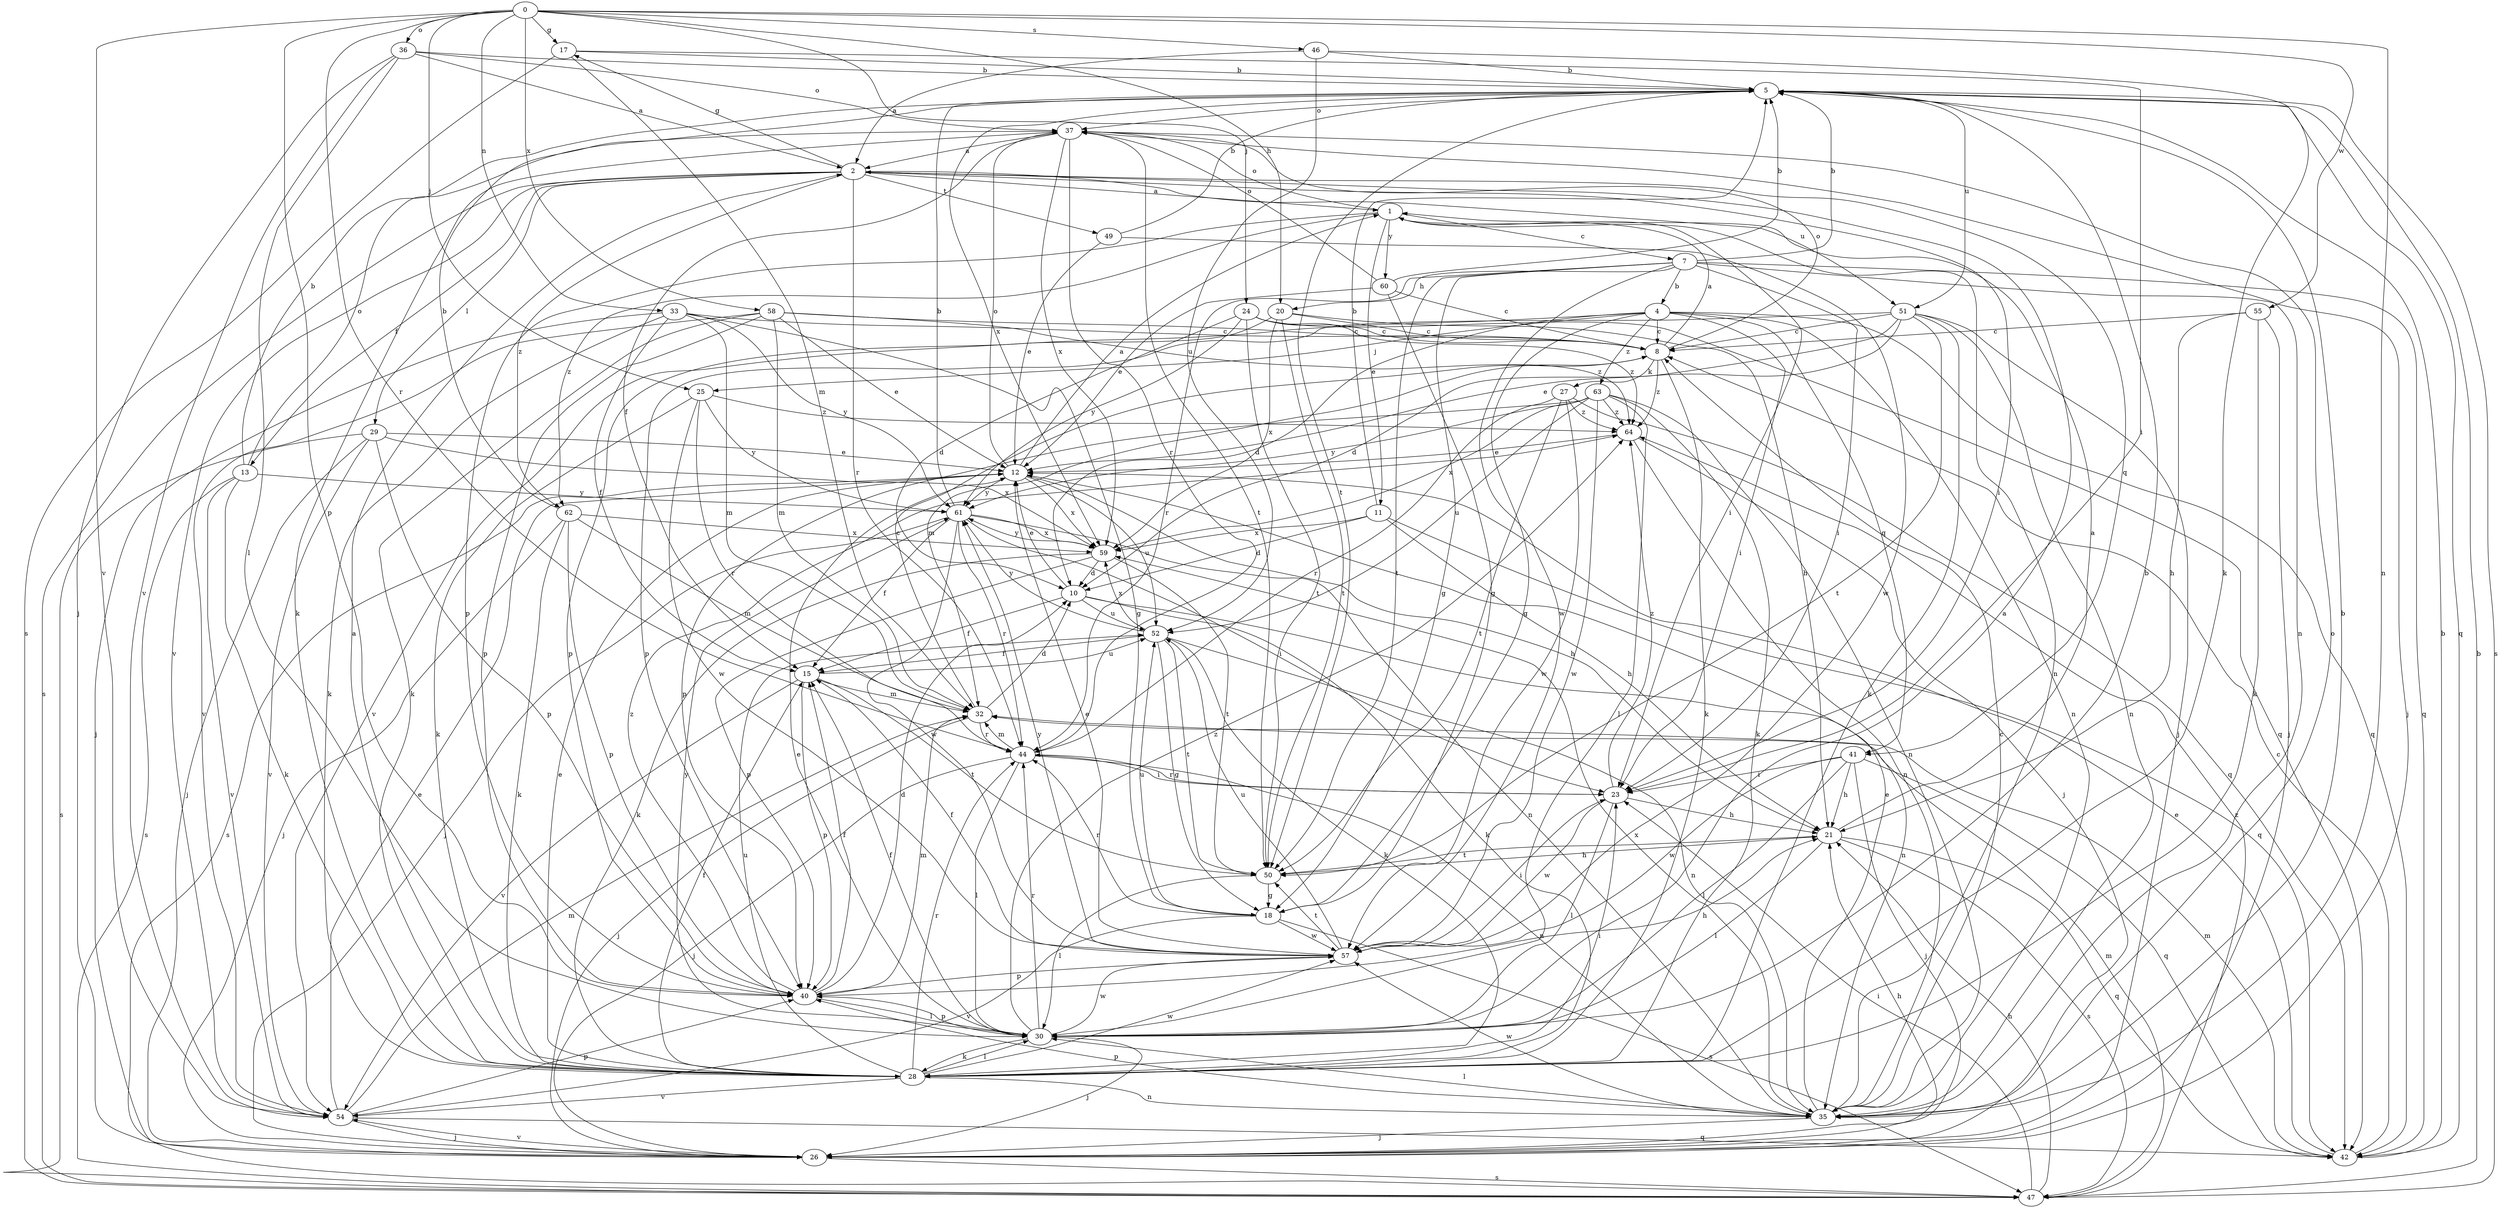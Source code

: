 strict digraph  {
0;
1;
2;
4;
5;
7;
8;
10;
11;
12;
13;
15;
17;
18;
20;
21;
23;
24;
25;
26;
27;
28;
29;
30;
32;
33;
35;
36;
37;
40;
41;
42;
44;
46;
47;
49;
50;
51;
52;
54;
55;
57;
58;
59;
60;
61;
62;
63;
64;
0 -> 17  [label=g];
0 -> 20  [label=h];
0 -> 24  [label=j];
0 -> 25  [label=j];
0 -> 33  [label=n];
0 -> 35  [label=n];
0 -> 36  [label=o];
0 -> 40  [label=p];
0 -> 44  [label=r];
0 -> 46  [label=s];
0 -> 54  [label=v];
0 -> 55  [label=w];
0 -> 58  [label=x];
1 -> 7  [label=c];
1 -> 11  [label=e];
1 -> 23  [label=i];
1 -> 35  [label=n];
1 -> 37  [label=o];
1 -> 40  [label=p];
1 -> 60  [label=y];
1 -> 62  [label=z];
2 -> 1  [label=a];
2 -> 13  [label=f];
2 -> 17  [label=g];
2 -> 23  [label=i];
2 -> 29  [label=l];
2 -> 41  [label=q];
2 -> 44  [label=r];
2 -> 47  [label=s];
2 -> 49  [label=t];
2 -> 51  [label=u];
2 -> 54  [label=v];
2 -> 62  [label=z];
4 -> 8  [label=c];
4 -> 10  [label=d];
4 -> 18  [label=g];
4 -> 23  [label=i];
4 -> 25  [label=j];
4 -> 35  [label=n];
4 -> 41  [label=q];
4 -> 42  [label=q];
4 -> 54  [label=v];
4 -> 63  [label=z];
5 -> 37  [label=o];
5 -> 42  [label=q];
5 -> 47  [label=s];
5 -> 50  [label=t];
5 -> 51  [label=u];
5 -> 59  [label=x];
7 -> 4  [label=b];
7 -> 5  [label=b];
7 -> 18  [label=g];
7 -> 20  [label=h];
7 -> 23  [label=i];
7 -> 26  [label=j];
7 -> 42  [label=q];
7 -> 44  [label=r];
7 -> 50  [label=t];
7 -> 57  [label=w];
8 -> 1  [label=a];
8 -> 27  [label=k];
8 -> 28  [label=k];
8 -> 32  [label=m];
8 -> 37  [label=o];
8 -> 64  [label=z];
10 -> 12  [label=e];
10 -> 15  [label=f];
10 -> 28  [label=k];
10 -> 35  [label=n];
10 -> 52  [label=u];
11 -> 5  [label=b];
11 -> 10  [label=d];
11 -> 21  [label=h];
11 -> 42  [label=q];
11 -> 59  [label=x];
12 -> 1  [label=a];
12 -> 21  [label=h];
12 -> 37  [label=o];
12 -> 47  [label=s];
12 -> 52  [label=u];
12 -> 59  [label=x];
12 -> 61  [label=y];
13 -> 5  [label=b];
13 -> 28  [label=k];
13 -> 37  [label=o];
13 -> 47  [label=s];
13 -> 54  [label=v];
13 -> 61  [label=y];
15 -> 32  [label=m];
15 -> 40  [label=p];
15 -> 50  [label=t];
15 -> 52  [label=u];
15 -> 54  [label=v];
17 -> 5  [label=b];
17 -> 23  [label=i];
17 -> 32  [label=m];
17 -> 47  [label=s];
18 -> 44  [label=r];
18 -> 47  [label=s];
18 -> 52  [label=u];
18 -> 54  [label=v];
18 -> 57  [label=w];
20 -> 8  [label=c];
20 -> 21  [label=h];
20 -> 40  [label=p];
20 -> 50  [label=t];
20 -> 59  [label=x];
21 -> 1  [label=a];
21 -> 30  [label=l];
21 -> 42  [label=q];
21 -> 47  [label=s];
21 -> 50  [label=t];
23 -> 21  [label=h];
23 -> 30  [label=l];
23 -> 44  [label=r];
23 -> 57  [label=w];
23 -> 64  [label=z];
24 -> 8  [label=c];
24 -> 10  [label=d];
24 -> 42  [label=q];
24 -> 50  [label=t];
24 -> 61  [label=y];
24 -> 64  [label=z];
25 -> 28  [label=k];
25 -> 44  [label=r];
25 -> 57  [label=w];
25 -> 61  [label=y];
25 -> 64  [label=z];
26 -> 21  [label=h];
26 -> 47  [label=s];
26 -> 54  [label=v];
27 -> 42  [label=q];
27 -> 44  [label=r];
27 -> 50  [label=t];
27 -> 57  [label=w];
27 -> 64  [label=z];
28 -> 2  [label=a];
28 -> 12  [label=e];
28 -> 15  [label=f];
28 -> 23  [label=i];
28 -> 30  [label=l];
28 -> 35  [label=n];
28 -> 44  [label=r];
28 -> 52  [label=u];
28 -> 54  [label=v];
28 -> 57  [label=w];
29 -> 12  [label=e];
29 -> 26  [label=j];
29 -> 40  [label=p];
29 -> 47  [label=s];
29 -> 54  [label=v];
29 -> 59  [label=x];
30 -> 2  [label=a];
30 -> 5  [label=b];
30 -> 12  [label=e];
30 -> 15  [label=f];
30 -> 26  [label=j];
30 -> 28  [label=k];
30 -> 40  [label=p];
30 -> 44  [label=r];
30 -> 57  [label=w];
30 -> 61  [label=y];
30 -> 64  [label=z];
32 -> 8  [label=c];
32 -> 10  [label=d];
32 -> 26  [label=j];
32 -> 44  [label=r];
33 -> 8  [label=c];
33 -> 15  [label=f];
33 -> 18  [label=g];
33 -> 26  [label=j];
33 -> 28  [label=k];
33 -> 32  [label=m];
33 -> 61  [label=y];
35 -> 5  [label=b];
35 -> 8  [label=c];
35 -> 12  [label=e];
35 -> 26  [label=j];
35 -> 30  [label=l];
35 -> 37  [label=o];
35 -> 40  [label=p];
35 -> 57  [label=w];
35 -> 59  [label=x];
36 -> 2  [label=a];
36 -> 5  [label=b];
36 -> 26  [label=j];
36 -> 30  [label=l];
36 -> 37  [label=o];
36 -> 54  [label=v];
37 -> 2  [label=a];
37 -> 15  [label=f];
37 -> 28  [label=k];
37 -> 35  [label=n];
37 -> 44  [label=r];
37 -> 50  [label=t];
37 -> 59  [label=x];
40 -> 10  [label=d];
40 -> 15  [label=f];
40 -> 21  [label=h];
40 -> 30  [label=l];
40 -> 32  [label=m];
40 -> 64  [label=z];
41 -> 21  [label=h];
41 -> 23  [label=i];
41 -> 26  [label=j];
41 -> 30  [label=l];
41 -> 42  [label=q];
41 -> 57  [label=w];
42 -> 5  [label=b];
42 -> 8  [label=c];
42 -> 12  [label=e];
42 -> 32  [label=m];
44 -> 23  [label=i];
44 -> 26  [label=j];
44 -> 30  [label=l];
44 -> 32  [label=m];
44 -> 35  [label=n];
46 -> 2  [label=a];
46 -> 5  [label=b];
46 -> 28  [label=k];
46 -> 52  [label=u];
47 -> 5  [label=b];
47 -> 21  [label=h];
47 -> 23  [label=i];
47 -> 32  [label=m];
47 -> 64  [label=z];
49 -> 5  [label=b];
49 -> 12  [label=e];
49 -> 57  [label=w];
50 -> 18  [label=g];
50 -> 21  [label=h];
50 -> 30  [label=l];
51 -> 8  [label=c];
51 -> 10  [label=d];
51 -> 12  [label=e];
51 -> 26  [label=j];
51 -> 28  [label=k];
51 -> 35  [label=n];
51 -> 40  [label=p];
51 -> 50  [label=t];
52 -> 15  [label=f];
52 -> 18  [label=g];
52 -> 28  [label=k];
52 -> 35  [label=n];
52 -> 50  [label=t];
52 -> 59  [label=x];
52 -> 61  [label=y];
54 -> 12  [label=e];
54 -> 26  [label=j];
54 -> 32  [label=m];
54 -> 40  [label=p];
54 -> 42  [label=q];
55 -> 8  [label=c];
55 -> 21  [label=h];
55 -> 26  [label=j];
55 -> 28  [label=k];
57 -> 12  [label=e];
57 -> 15  [label=f];
57 -> 23  [label=i];
57 -> 40  [label=p];
57 -> 50  [label=t];
57 -> 52  [label=u];
57 -> 61  [label=y];
58 -> 8  [label=c];
58 -> 12  [label=e];
58 -> 28  [label=k];
58 -> 32  [label=m];
58 -> 40  [label=p];
58 -> 54  [label=v];
58 -> 64  [label=z];
59 -> 10  [label=d];
59 -> 28  [label=k];
59 -> 40  [label=p];
59 -> 50  [label=t];
59 -> 61  [label=y];
60 -> 5  [label=b];
60 -> 8  [label=c];
60 -> 12  [label=e];
60 -> 18  [label=g];
60 -> 37  [label=o];
61 -> 5  [label=b];
61 -> 15  [label=f];
61 -> 23  [label=i];
61 -> 26  [label=j];
61 -> 35  [label=n];
61 -> 44  [label=r];
61 -> 57  [label=w];
61 -> 59  [label=x];
62 -> 5  [label=b];
62 -> 26  [label=j];
62 -> 28  [label=k];
62 -> 32  [label=m];
62 -> 40  [label=p];
62 -> 59  [label=x];
63 -> 28  [label=k];
63 -> 30  [label=l];
63 -> 35  [label=n];
63 -> 40  [label=p];
63 -> 52  [label=u];
63 -> 57  [label=w];
63 -> 59  [label=x];
63 -> 61  [label=y];
63 -> 64  [label=z];
64 -> 12  [label=e];
64 -> 26  [label=j];
64 -> 35  [label=n];
}
